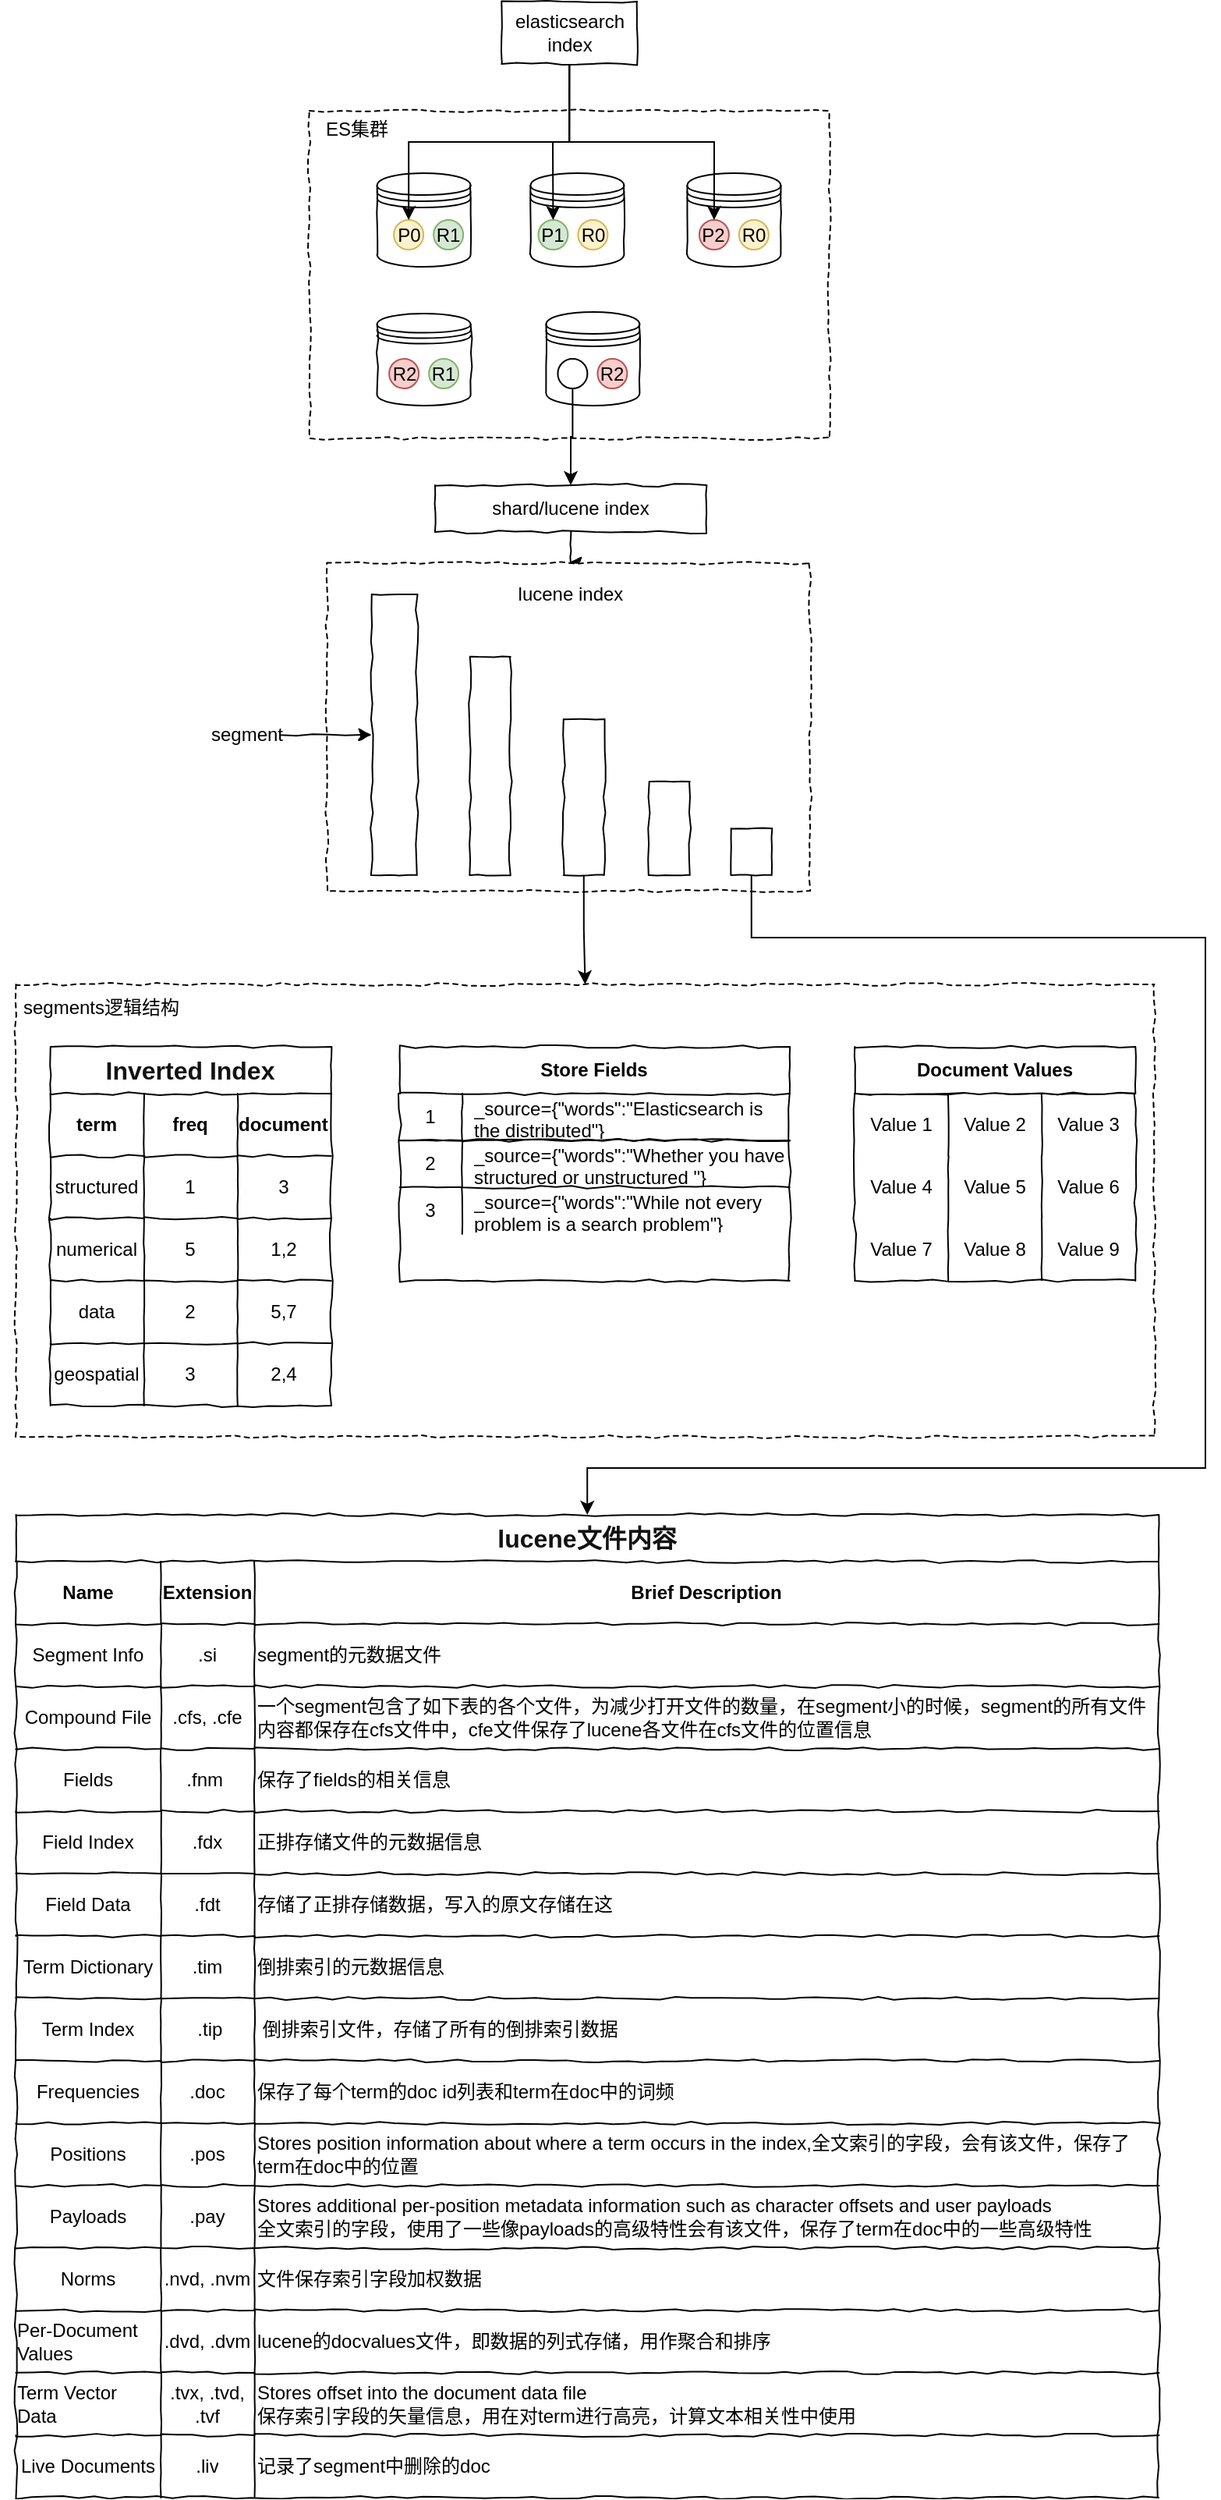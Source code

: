 <mxfile version="14.6.13" type="device"><diagram id="xTPB7mKXqpOmlZTXwjSs" name="第 1 页"><mxGraphModel dx="946" dy="1841" grid="1" gridSize="10" guides="1" tooltips="1" connect="1" arrows="1" fold="1" page="1" pageScale="1" pageWidth="827" pageHeight="1169" math="0" shadow="0"><root><mxCell id="0"/><mxCell id="1" parent="0"/><mxCell id="E5CVGGf14Q7x1jB5d5rS-98" value="" style="rounded=0;whiteSpace=wrap;html=1;dashed=1;comic=1;align=left;" vertex="1" parent="1"><mxGeometry x="235.45" y="-1040" width="333.37" height="210" as="geometry"/></mxCell><mxCell id="E5CVGGf14Q7x1jB5d5rS-34" value="" style="rounded=0;whiteSpace=wrap;html=1;comic=1;dashed=1;" vertex="1" parent="1"><mxGeometry x="47.25" y="-480" width="730" height="290" as="geometry"/></mxCell><mxCell id="u6HynN3uXAjWTYOY6vDj-67" value="" style="shape=datastore;whiteSpace=wrap;html=1;strokeColor=#000000;fillColor=none;comic=1;" parent="1" vertex="1"><mxGeometry x="477.7" y="-1000" width="60" height="60" as="geometry"/></mxCell><mxCell id="u6HynN3uXAjWTYOY6vDj-68" value="" style="shape=datastore;whiteSpace=wrap;html=1;strokeColor=#000000;fillColor=none;comic=1;" parent="1" vertex="1"><mxGeometry x="377.2" y="-1000" width="60" height="60" as="geometry"/></mxCell><mxCell id="u6HynN3uXAjWTYOY6vDj-69" value="" style="shape=datastore;whiteSpace=wrap;html=1;strokeColor=#000000;fillColor=none;comic=1;" parent="1" vertex="1"><mxGeometry x="387.2" y="-911" width="60" height="60" as="geometry"/></mxCell><mxCell id="u6HynN3uXAjWTYOY6vDj-70" value="" style="shape=datastore;whiteSpace=wrap;html=1;strokeColor=#000000;fillColor=none;comic=1;" parent="1" vertex="1"><mxGeometry x="278.82" y="-1000" width="60" height="60" as="geometry"/></mxCell><mxCell id="u6HynN3uXAjWTYOY6vDj-71" value="" style="shape=datastore;whiteSpace=wrap;html=1;strokeColor=#000000;fillColor=none;comic=1;" parent="1" vertex="1"><mxGeometry x="278.82" y="-910" width="60" height="59" as="geometry"/></mxCell><mxCell id="u6HynN3uXAjWTYOY6vDj-74" value="ES集群" style="text;html=1;strokeColor=none;fillColor=none;align=center;verticalAlign=middle;whiteSpace=wrap;rounded=0;comic=1;" parent="1" vertex="1"><mxGeometry x="234.45" y="-1038" width="64" height="20" as="geometry"/></mxCell><mxCell id="HYuBYzKDay2dVZOGTH58-2" value="P1" style="ellipse;whiteSpace=wrap;html=1;aspect=fixed;fillColor=#d5e8d4;strokeColor=#82b366;comic=1;" parent="1" vertex="1"><mxGeometry x="382.2" y="-970" width="19" height="19" as="geometry"/></mxCell><mxCell id="HYuBYzKDay2dVZOGTH58-5" value="R0" style="ellipse;whiteSpace=wrap;html=1;aspect=fixed;fillColor=#fff2cc;strokeColor=#d6b656;comic=1;" parent="1" vertex="1"><mxGeometry x="407.7" y="-970" width="19" height="19" as="geometry"/></mxCell><mxCell id="HYuBYzKDay2dVZOGTH58-6" value="P2" style="ellipse;whiteSpace=wrap;html=1;aspect=fixed;fillColor=#f8cecc;strokeColor=#b85450;comic=1;" parent="1" vertex="1"><mxGeometry x="485.45" y="-970" width="19" height="19" as="geometry"/></mxCell><mxCell id="HYuBYzKDay2dVZOGTH58-7" value="R0" style="ellipse;whiteSpace=wrap;html=1;aspect=fixed;fillColor=#fff2cc;strokeColor=#d6b656;comic=1;" parent="1" vertex="1"><mxGeometry x="510.95" y="-970" width="19" height="19" as="geometry"/></mxCell><mxCell id="E5CVGGf14Q7x1jB5d5rS-102" style="edgeStyle=orthogonalEdgeStyle;rounded=0;orthogonalLoop=1;jettySize=auto;html=1;exitX=0.5;exitY=1;exitDx=0;exitDy=0;" edge="1" parent="1" source="HYuBYzKDay2dVZOGTH58-8" target="HYuBYzKDay2dVZOGTH58-30"><mxGeometry relative="1" as="geometry"/></mxCell><mxCell id="HYuBYzKDay2dVZOGTH58-8" value="" style="ellipse;whiteSpace=wrap;html=1;aspect=fixed;comic=1;" parent="1" vertex="1"><mxGeometry x="394.7" y="-881" width="19" height="19" as="geometry"/></mxCell><mxCell id="HYuBYzKDay2dVZOGTH58-9" value="R2" style="ellipse;whiteSpace=wrap;html=1;aspect=fixed;fillColor=#f8cecc;strokeColor=#b85450;comic=1;" parent="1" vertex="1"><mxGeometry x="420.2" y="-881" width="19" height="19" as="geometry"/></mxCell><mxCell id="HYuBYzKDay2dVZOGTH58-12" value="R2" style="ellipse;whiteSpace=wrap;html=1;aspect=fixed;fillColor=#f8cecc;strokeColor=#b85450;comic=1;" parent="1" vertex="1"><mxGeometry x="286.57" y="-881" width="19" height="19" as="geometry"/></mxCell><mxCell id="HYuBYzKDay2dVZOGTH58-13" value="R1" style="ellipse;whiteSpace=wrap;html=1;aspect=fixed;fillColor=#d5e8d4;strokeColor=#82b366;comic=1;" parent="1" vertex="1"><mxGeometry x="312.07" y="-881" width="19" height="19" as="geometry"/></mxCell><mxCell id="HYuBYzKDay2dVZOGTH58-17" value="P0" style="ellipse;whiteSpace=wrap;html=1;aspect=fixed;fillColor=#fff2cc;strokeColor=#d6b656;comic=1;" parent="1" vertex="1"><mxGeometry x="289.57" y="-970" width="19" height="19" as="geometry"/></mxCell><mxCell id="HYuBYzKDay2dVZOGTH58-18" value="R1" style="ellipse;whiteSpace=wrap;html=1;aspect=fixed;fillColor=#d5e8d4;strokeColor=#82b366;comic=1;" parent="1" vertex="1"><mxGeometry x="315.07" y="-970" width="19" height="19" as="geometry"/></mxCell><mxCell id="E5CVGGf14Q7x1jB5d5rS-103" style="edgeStyle=orthogonalEdgeStyle;rounded=0;orthogonalLoop=1;jettySize=auto;html=1;exitX=0.5;exitY=1;exitDx=0;exitDy=0;entryX=0.5;entryY=0;entryDx=0;entryDy=0;" edge="1" parent="1" source="HYuBYzKDay2dVZOGTH58-21" target="HYuBYzKDay2dVZOGTH58-17"><mxGeometry relative="1" as="geometry"><Array as="points"><mxPoint x="402.51" y="-1020"/><mxPoint x="299.51" y="-1020"/></Array></mxGeometry></mxCell><mxCell id="E5CVGGf14Q7x1jB5d5rS-104" style="edgeStyle=orthogonalEdgeStyle;rounded=0;orthogonalLoop=1;jettySize=auto;html=1;exitX=0.5;exitY=1;exitDx=0;exitDy=0;" edge="1" parent="1" source="HYuBYzKDay2dVZOGTH58-21" target="HYuBYzKDay2dVZOGTH58-2"><mxGeometry relative="1" as="geometry"><Array as="points"><mxPoint x="402.51" y="-1020"/><mxPoint x="391.51" y="-1020"/></Array></mxGeometry></mxCell><mxCell id="E5CVGGf14Q7x1jB5d5rS-105" style="edgeStyle=orthogonalEdgeStyle;rounded=0;orthogonalLoop=1;jettySize=auto;html=1;exitX=0.5;exitY=1;exitDx=0;exitDy=0;entryX=0.5;entryY=0;entryDx=0;entryDy=0;" edge="1" parent="1" source="HYuBYzKDay2dVZOGTH58-21" target="HYuBYzKDay2dVZOGTH58-6"><mxGeometry relative="1" as="geometry"><Array as="points"><mxPoint x="402.51" y="-1020"/><mxPoint x="494.51" y="-1020"/></Array></mxGeometry></mxCell><mxCell id="HYuBYzKDay2dVZOGTH58-21" value="elasticsearch index" style="rounded=0;whiteSpace=wrap;html=1;comic=1;" parent="1" vertex="1"><mxGeometry x="358.63" y="-1110" width="87" height="40" as="geometry"/></mxCell><mxCell id="HYuBYzKDay2dVZOGTH58-34" style="edgeStyle=orthogonalEdgeStyle;rounded=0;orthogonalLoop=1;jettySize=auto;html=1;exitX=0.5;exitY=1;exitDx=0;exitDy=0;comic=1;" parent="1" source="HYuBYzKDay2dVZOGTH58-30" target="HYuBYzKDay2dVZOGTH58-33" edge="1"><mxGeometry relative="1" as="geometry"/></mxCell><mxCell id="HYuBYzKDay2dVZOGTH58-30" value="shard/lucene index" style="rounded=0;whiteSpace=wrap;html=1;comic=1;" parent="1" vertex="1"><mxGeometry x="316" y="-800" width="174" height="30" as="geometry"/></mxCell><mxCell id="HYuBYzKDay2dVZOGTH58-33" value="" style="rounded=0;whiteSpace=wrap;html=1;dashed=1;comic=1;" parent="1" vertex="1"><mxGeometry x="246.63" y="-750" width="310" height="210" as="geometry"/></mxCell><mxCell id="HYuBYzKDay2dVZOGTH58-35" value="lucene index" style="text;html=1;strokeColor=none;fillColor=none;align=center;verticalAlign=middle;whiteSpace=wrap;rounded=0;comic=1;" parent="1" vertex="1"><mxGeometry x="359.63" y="-740" width="86" height="20" as="geometry"/></mxCell><mxCell id="HYuBYzKDay2dVZOGTH58-36" value="" style="rounded=0;whiteSpace=wrap;html=1;comic=1;" parent="1" vertex="1"><mxGeometry x="275.38" y="-730" width="29" height="180" as="geometry"/></mxCell><mxCell id="HYuBYzKDay2dVZOGTH58-37" value="" style="rounded=0;whiteSpace=wrap;html=1;comic=1;" parent="1" vertex="1"><mxGeometry x="453.38" y="-610" width="26" height="60" as="geometry"/></mxCell><mxCell id="E5CVGGf14Q7x1jB5d5rS-57" style="edgeStyle=orthogonalEdgeStyle;rounded=0;orthogonalLoop=1;jettySize=auto;html=1;exitX=0.5;exitY=1;exitDx=0;exitDy=0;entryX=0.5;entryY=0;entryDx=0;entryDy=0;" edge="1" parent="1" source="HYuBYzKDay2dVZOGTH58-38" target="E5CVGGf14Q7x1jB5d5rS-36"><mxGeometry relative="1" as="geometry"><Array as="points"><mxPoint x="519" y="-510"/><mxPoint x="810" y="-510"/><mxPoint x="810" y="-170"/><mxPoint x="414" y="-170"/></Array></mxGeometry></mxCell><mxCell id="HYuBYzKDay2dVZOGTH58-38" value="" style="rounded=0;whiteSpace=wrap;html=1;comic=1;" parent="1" vertex="1"><mxGeometry x="505.88" y="-580" width="26" height="30" as="geometry"/></mxCell><mxCell id="E5CVGGf14Q7x1jB5d5rS-35" style="edgeStyle=orthogonalEdgeStyle;rounded=0;orthogonalLoop=1;jettySize=auto;html=1;exitX=0.5;exitY=1;exitDx=0;exitDy=0;entryX=0.5;entryY=0;entryDx=0;entryDy=0;" edge="1" parent="1" source="HYuBYzKDay2dVZOGTH58-39" target="E5CVGGf14Q7x1jB5d5rS-34"><mxGeometry relative="1" as="geometry"/></mxCell><mxCell id="HYuBYzKDay2dVZOGTH58-39" value="" style="rounded=0;whiteSpace=wrap;html=1;comic=1;" parent="1" vertex="1"><mxGeometry x="398.38" y="-650" width="26" height="100" as="geometry"/></mxCell><mxCell id="HYuBYzKDay2dVZOGTH58-40" value="" style="rounded=0;whiteSpace=wrap;html=1;comic=1;" parent="1" vertex="1"><mxGeometry x="338.38" y="-690" width="26" height="140" as="geometry"/></mxCell><mxCell id="HYuBYzKDay2dVZOGTH58-42" style="edgeStyle=orthogonalEdgeStyle;rounded=0;orthogonalLoop=1;jettySize=auto;html=1;exitX=1;exitY=0.5;exitDx=0;exitDy=0;comic=1;" parent="1" source="HYuBYzKDay2dVZOGTH58-41" target="HYuBYzKDay2dVZOGTH58-36" edge="1"><mxGeometry relative="1" as="geometry"/></mxCell><mxCell id="HYuBYzKDay2dVZOGTH58-41" value="segment" style="text;html=1;strokeColor=none;fillColor=none;align=center;verticalAlign=middle;whiteSpace=wrap;rounded=0;dashed=1;comic=1;" parent="1" vertex="1"><mxGeometry x="173.63" y="-650" width="43" height="20" as="geometry"/></mxCell><mxCell id="HYuBYzKDay2dVZOGTH58-93" value="&lt;span style=&quot;color: rgb(18 , 18 , 18) ; font-family: , , &amp;#34;helvetica neue&amp;#34; , &amp;#34;pingfang sc&amp;#34; , &amp;#34;microsoft yahei&amp;#34; , &amp;#34;source han sans sc&amp;#34; , &amp;#34;noto sans cjk sc&amp;#34; , &amp;#34;wenquanyi micro hei&amp;#34; , sans-serif ; font-size: medium ; background-color: rgb(255 , 255 , 255)&quot;&gt;Inverted Index&lt;/span&gt;" style="shape=table;html=1;whiteSpace=wrap;startSize=30;container=1;collapsible=0;childLayout=tableLayout;fontStyle=1;align=center;rowLines=1;columnLines=1;fixedRows=0;comic=1;" parent="1" vertex="1"><mxGeometry x="69.38" y="-440" width="180" height="230" as="geometry"/></mxCell><mxCell id="HYuBYzKDay2dVZOGTH58-94" value="" style="shape=partialRectangle;html=1;whiteSpace=wrap;collapsible=0;dropTarget=0;pointerEvents=0;fillColor=none;top=0;left=0;bottom=0;right=0;points=[[0,0.5],[1,0.5]];portConstraint=eastwest;comic=1;" parent="HYuBYzKDay2dVZOGTH58-93" vertex="1"><mxGeometry y="30" width="180" height="40" as="geometry"/></mxCell><mxCell id="HYuBYzKDay2dVZOGTH58-95" value="&lt;b&gt;term&lt;/b&gt;" style="shape=partialRectangle;html=1;whiteSpace=wrap;connectable=0;fillColor=none;top=0;left=0;bottom=0;right=0;overflow=hidden;comic=1;" parent="HYuBYzKDay2dVZOGTH58-94" vertex="1"><mxGeometry width="60" height="40" as="geometry"/></mxCell><mxCell id="HYuBYzKDay2dVZOGTH58-96" value="&lt;b&gt;freq&lt;/b&gt;" style="shape=partialRectangle;html=1;whiteSpace=wrap;connectable=0;fillColor=none;top=0;left=0;bottom=0;right=0;overflow=hidden;comic=1;" parent="HYuBYzKDay2dVZOGTH58-94" vertex="1"><mxGeometry x="60" width="60" height="40" as="geometry"/></mxCell><mxCell id="HYuBYzKDay2dVZOGTH58-97" value="&lt;b&gt;documents&lt;/b&gt;" style="shape=partialRectangle;html=1;whiteSpace=wrap;connectable=0;fillColor=none;top=0;left=0;bottom=0;right=0;overflow=hidden;comic=1;" parent="HYuBYzKDay2dVZOGTH58-94" vertex="1"><mxGeometry x="120" width="60" height="40" as="geometry"/></mxCell><mxCell id="HYuBYzKDay2dVZOGTH58-98" value="" style="shape=partialRectangle;html=1;whiteSpace=wrap;collapsible=0;dropTarget=0;pointerEvents=0;fillColor=none;top=0;left=0;bottom=0;right=0;points=[[0,0.5],[1,0.5]];portConstraint=eastwest;comic=1;" parent="HYuBYzKDay2dVZOGTH58-93" vertex="1"><mxGeometry y="70" width="180" height="40" as="geometry"/></mxCell><mxCell id="HYuBYzKDay2dVZOGTH58-99" value="structured" style="shape=partialRectangle;html=1;whiteSpace=wrap;connectable=0;fillColor=none;top=0;left=0;bottom=0;right=0;overflow=hidden;comic=1;" parent="HYuBYzKDay2dVZOGTH58-98" vertex="1"><mxGeometry width="60" height="40" as="geometry"/></mxCell><mxCell id="HYuBYzKDay2dVZOGTH58-100" value="1" style="shape=partialRectangle;html=1;whiteSpace=wrap;connectable=0;fillColor=none;top=0;left=0;bottom=0;right=0;overflow=hidden;comic=1;" parent="HYuBYzKDay2dVZOGTH58-98" vertex="1"><mxGeometry x="60" width="60" height="40" as="geometry"/></mxCell><mxCell id="HYuBYzKDay2dVZOGTH58-101" value="3" style="shape=partialRectangle;html=1;whiteSpace=wrap;connectable=0;fillColor=none;top=0;left=0;bottom=0;right=0;overflow=hidden;comic=1;" parent="HYuBYzKDay2dVZOGTH58-98" vertex="1"><mxGeometry x="120" width="60" height="40" as="geometry"/></mxCell><mxCell id="HYuBYzKDay2dVZOGTH58-102" value="" style="shape=partialRectangle;html=1;whiteSpace=wrap;collapsible=0;dropTarget=0;pointerEvents=0;fillColor=none;top=0;left=0;bottom=0;right=0;points=[[0,0.5],[1,0.5]];portConstraint=eastwest;comic=1;" parent="HYuBYzKDay2dVZOGTH58-93" vertex="1"><mxGeometry y="110" width="180" height="40" as="geometry"/></mxCell><mxCell id="HYuBYzKDay2dVZOGTH58-103" value="numerical" style="shape=partialRectangle;html=1;whiteSpace=wrap;connectable=0;fillColor=none;top=0;left=0;bottom=0;right=0;overflow=hidden;comic=1;" parent="HYuBYzKDay2dVZOGTH58-102" vertex="1"><mxGeometry width="60" height="40" as="geometry"/></mxCell><mxCell id="HYuBYzKDay2dVZOGTH58-104" value="5" style="shape=partialRectangle;html=1;whiteSpace=wrap;connectable=0;fillColor=none;top=0;left=0;bottom=0;right=0;overflow=hidden;comic=1;" parent="HYuBYzKDay2dVZOGTH58-102" vertex="1"><mxGeometry x="60" width="60" height="40" as="geometry"/></mxCell><mxCell id="HYuBYzKDay2dVZOGTH58-105" value="1,2" style="shape=partialRectangle;html=1;whiteSpace=wrap;connectable=0;fillColor=none;top=0;left=0;bottom=0;right=0;overflow=hidden;comic=1;" parent="HYuBYzKDay2dVZOGTH58-102" vertex="1"><mxGeometry x="120" width="60" height="40" as="geometry"/></mxCell><mxCell id="HYuBYzKDay2dVZOGTH58-114" value="" style="shape=partialRectangle;html=1;whiteSpace=wrap;collapsible=0;dropTarget=0;pointerEvents=0;fillColor=none;top=0;left=0;bottom=0;right=0;points=[[0,0.5],[1,0.5]];portConstraint=eastwest;comic=1;" parent="HYuBYzKDay2dVZOGTH58-93" vertex="1"><mxGeometry y="150" width="180" height="40" as="geometry"/></mxCell><mxCell id="HYuBYzKDay2dVZOGTH58-115" value="data" style="shape=partialRectangle;html=1;whiteSpace=wrap;connectable=0;fillColor=none;top=0;left=0;bottom=0;right=0;overflow=hidden;comic=1;" parent="HYuBYzKDay2dVZOGTH58-114" vertex="1"><mxGeometry width="60" height="40" as="geometry"/></mxCell><mxCell id="HYuBYzKDay2dVZOGTH58-116" value="2" style="shape=partialRectangle;html=1;whiteSpace=wrap;connectable=0;fillColor=none;top=0;left=0;bottom=0;right=0;overflow=hidden;comic=1;" parent="HYuBYzKDay2dVZOGTH58-114" vertex="1"><mxGeometry x="60" width="60" height="40" as="geometry"/></mxCell><mxCell id="HYuBYzKDay2dVZOGTH58-117" value="5,7" style="shape=partialRectangle;html=1;whiteSpace=wrap;connectable=0;fillColor=none;top=0;left=0;bottom=0;right=0;overflow=hidden;comic=1;" parent="HYuBYzKDay2dVZOGTH58-114" vertex="1"><mxGeometry x="120" width="60" height="40" as="geometry"/></mxCell><mxCell id="HYuBYzKDay2dVZOGTH58-118" value="" style="shape=partialRectangle;html=1;whiteSpace=wrap;collapsible=0;dropTarget=0;pointerEvents=0;fillColor=none;top=0;left=0;bottom=0;right=0;points=[[0,0.5],[1,0.5]];portConstraint=eastwest;comic=1;" parent="HYuBYzKDay2dVZOGTH58-93" vertex="1"><mxGeometry y="190" width="180" height="40" as="geometry"/></mxCell><mxCell id="HYuBYzKDay2dVZOGTH58-119" value="geospatial" style="shape=partialRectangle;html=1;whiteSpace=wrap;connectable=0;fillColor=none;top=0;left=0;bottom=0;right=0;overflow=hidden;comic=1;" parent="HYuBYzKDay2dVZOGTH58-118" vertex="1"><mxGeometry width="60" height="40" as="geometry"/></mxCell><mxCell id="HYuBYzKDay2dVZOGTH58-120" value="3" style="shape=partialRectangle;html=1;whiteSpace=wrap;connectable=0;fillColor=none;top=0;left=0;bottom=0;right=0;overflow=hidden;comic=1;" parent="HYuBYzKDay2dVZOGTH58-118" vertex="1"><mxGeometry x="60" width="60" height="40" as="geometry"/></mxCell><mxCell id="HYuBYzKDay2dVZOGTH58-121" value="2,4" style="shape=partialRectangle;html=1;whiteSpace=wrap;connectable=0;fillColor=none;top=0;left=0;bottom=0;right=0;overflow=hidden;comic=1;" parent="HYuBYzKDay2dVZOGTH58-118" vertex="1"><mxGeometry x="120" width="60" height="40" as="geometry"/></mxCell><mxCell id="E5CVGGf14Q7x1jB5d5rS-1" value="Store Fields" style="shape=table;html=1;whiteSpace=wrap;startSize=30;container=1;collapsible=0;childLayout=tableLayout;fixedRows=1;rowLines=1;fontStyle=1;align=center;comic=1;" vertex="1" parent="1"><mxGeometry x="293.38" y="-440" width="250" height="150" as="geometry"/></mxCell><mxCell id="E5CVGGf14Q7x1jB5d5rS-2" value="" style="shape=partialRectangle;html=1;whiteSpace=wrap;collapsible=0;dropTarget=0;pointerEvents=0;fillColor=none;top=0;left=0;bottom=1;right=0;points=[[0,0.5],[1,0.5]];portConstraint=eastwest;comic=1;" vertex="1" parent="E5CVGGf14Q7x1jB5d5rS-1"><mxGeometry y="30" width="250" height="30" as="geometry"/></mxCell><mxCell id="E5CVGGf14Q7x1jB5d5rS-3" value="1" style="shape=partialRectangle;html=1;whiteSpace=wrap;connectable=0;fillColor=none;top=0;left=0;bottom=0;right=0;overflow=hidden;comic=1;" vertex="1" parent="E5CVGGf14Q7x1jB5d5rS-2"><mxGeometry width="40" height="30" as="geometry"/></mxCell><mxCell id="E5CVGGf14Q7x1jB5d5rS-4" value="_source={&quot;words&quot;:&quot;Elasticsearch is the distributed&quot;}" style="shape=partialRectangle;html=1;whiteSpace=wrap;connectable=0;fillColor=none;top=0;left=0;bottom=0;right=0;align=left;spacingLeft=6;overflow=hidden;comic=1;" vertex="1" parent="E5CVGGf14Q7x1jB5d5rS-2"><mxGeometry x="40" width="210" height="30" as="geometry"/></mxCell><mxCell id="E5CVGGf14Q7x1jB5d5rS-5" value="" style="shape=partialRectangle;html=1;whiteSpace=wrap;collapsible=0;dropTarget=0;pointerEvents=0;fillColor=none;top=0;left=0;bottom=0;right=0;points=[[0,0.5],[1,0.5]];portConstraint=eastwest;comic=1;" vertex="1" parent="E5CVGGf14Q7x1jB5d5rS-1"><mxGeometry y="60" width="250" height="30" as="geometry"/></mxCell><mxCell id="E5CVGGf14Q7x1jB5d5rS-6" value="2" style="shape=partialRectangle;html=1;whiteSpace=wrap;connectable=0;fillColor=none;top=0;left=0;bottom=0;right=0;overflow=hidden;comic=1;" vertex="1" parent="E5CVGGf14Q7x1jB5d5rS-5"><mxGeometry width="40" height="30" as="geometry"/></mxCell><mxCell id="E5CVGGf14Q7x1jB5d5rS-7" value="_source={&quot;words&quot;:&quot;Whether you have structured or unstructured&amp;nbsp;&quot;}" style="shape=partialRectangle;html=1;whiteSpace=wrap;connectable=0;fillColor=none;top=0;left=0;bottom=0;right=0;align=left;spacingLeft=6;overflow=hidden;comic=1;" vertex="1" parent="E5CVGGf14Q7x1jB5d5rS-5"><mxGeometry x="40" width="210" height="30" as="geometry"/></mxCell><mxCell id="E5CVGGf14Q7x1jB5d5rS-8" value="" style="shape=partialRectangle;html=1;whiteSpace=wrap;collapsible=0;dropTarget=0;pointerEvents=0;fillColor=none;top=0;left=0;bottom=0;right=0;points=[[0,0.5],[1,0.5]];portConstraint=eastwest;comic=1;" vertex="1" parent="E5CVGGf14Q7x1jB5d5rS-1"><mxGeometry y="90" width="250" height="30" as="geometry"/></mxCell><mxCell id="E5CVGGf14Q7x1jB5d5rS-9" value="3" style="shape=partialRectangle;html=1;whiteSpace=wrap;connectable=0;fillColor=none;top=0;left=0;bottom=0;right=0;overflow=hidden;comic=1;" vertex="1" parent="E5CVGGf14Q7x1jB5d5rS-8"><mxGeometry width="40" height="30" as="geometry"/></mxCell><mxCell id="E5CVGGf14Q7x1jB5d5rS-10" value="_source={&quot;words&quot;:&quot;While not every problem is a search problem&quot;}" style="shape=partialRectangle;html=1;whiteSpace=wrap;connectable=0;fillColor=none;top=0;left=0;bottom=0;right=0;align=left;spacingLeft=6;overflow=hidden;comic=1;" vertex="1" parent="E5CVGGf14Q7x1jB5d5rS-8"><mxGeometry x="40" width="210" height="30" as="geometry"/></mxCell><mxCell id="E5CVGGf14Q7x1jB5d5rS-11" value="" style="shape=table;html=1;whiteSpace=wrap;startSize=0;container=1;collapsible=0;childLayout=tableLayout;columnLines=1;rowLines=0;comic=1;noLabel=0;" vertex="1" parent="1"><mxGeometry x="585.13" y="-410" width="180" height="120" as="geometry"/></mxCell><mxCell id="E5CVGGf14Q7x1jB5d5rS-12" value="" style="shape=partialRectangle;html=1;whiteSpace=wrap;collapsible=0;dropTarget=0;pointerEvents=0;fillColor=none;top=0;left=0;bottom=0;right=0;points=[[0,0.5],[1,0.5]];portConstraint=eastwest;noLabel=0;" vertex="1" parent="E5CVGGf14Q7x1jB5d5rS-11"><mxGeometry width="180" height="40" as="geometry"/></mxCell><mxCell id="E5CVGGf14Q7x1jB5d5rS-13" value="Value 1" style="shape=partialRectangle;html=1;whiteSpace=wrap;connectable=0;fillColor=none;top=0;left=0;bottom=0;right=0;overflow=hidden;noLabel=0;" vertex="1" parent="E5CVGGf14Q7x1jB5d5rS-12"><mxGeometry width="60" height="40" as="geometry"/></mxCell><mxCell id="E5CVGGf14Q7x1jB5d5rS-14" value="Value 2" style="shape=partialRectangle;html=1;whiteSpace=wrap;connectable=0;fillColor=none;top=0;left=0;bottom=0;right=0;overflow=hidden;noLabel=0;" vertex="1" parent="E5CVGGf14Q7x1jB5d5rS-12"><mxGeometry x="60" width="60" height="40" as="geometry"/></mxCell><mxCell id="E5CVGGf14Q7x1jB5d5rS-15" value="Value 3" style="shape=partialRectangle;html=1;whiteSpace=wrap;connectable=0;fillColor=none;top=0;left=0;bottom=0;right=0;overflow=hidden;noLabel=0;" vertex="1" parent="E5CVGGf14Q7x1jB5d5rS-12"><mxGeometry x="120" width="60" height="40" as="geometry"/></mxCell><mxCell id="E5CVGGf14Q7x1jB5d5rS-16" value="" style="shape=partialRectangle;html=1;whiteSpace=wrap;collapsible=0;dropTarget=0;pointerEvents=0;fillColor=none;top=0;left=0;bottom=0;right=0;points=[[0,0.5],[1,0.5]];portConstraint=eastwest;noLabel=0;" vertex="1" parent="E5CVGGf14Q7x1jB5d5rS-11"><mxGeometry y="40" width="180" height="40" as="geometry"/></mxCell><mxCell id="E5CVGGf14Q7x1jB5d5rS-17" value="Value 4" style="shape=partialRectangle;html=1;whiteSpace=wrap;connectable=0;fillColor=none;top=0;left=0;bottom=0;right=0;overflow=hidden;noLabel=0;" vertex="1" parent="E5CVGGf14Q7x1jB5d5rS-16"><mxGeometry width="60" height="40" as="geometry"/></mxCell><mxCell id="E5CVGGf14Q7x1jB5d5rS-18" value="Value 5" style="shape=partialRectangle;html=1;whiteSpace=wrap;connectable=0;fillColor=none;top=0;left=0;bottom=0;right=0;overflow=hidden;noLabel=0;" vertex="1" parent="E5CVGGf14Q7x1jB5d5rS-16"><mxGeometry x="60" width="60" height="40" as="geometry"/></mxCell><mxCell id="E5CVGGf14Q7x1jB5d5rS-19" value="Value 6" style="shape=partialRectangle;html=1;whiteSpace=wrap;connectable=0;fillColor=none;top=0;left=0;bottom=0;right=0;overflow=hidden;noLabel=0;" vertex="1" parent="E5CVGGf14Q7x1jB5d5rS-16"><mxGeometry x="120" width="60" height="40" as="geometry"/></mxCell><mxCell id="E5CVGGf14Q7x1jB5d5rS-20" value="" style="shape=partialRectangle;html=1;whiteSpace=wrap;collapsible=0;dropTarget=0;pointerEvents=0;fillColor=none;top=0;left=0;bottom=0;right=0;points=[[0,0.5],[1,0.5]];portConstraint=eastwest;noLabel=0;" vertex="1" parent="E5CVGGf14Q7x1jB5d5rS-11"><mxGeometry y="80" width="180" height="40" as="geometry"/></mxCell><mxCell id="E5CVGGf14Q7x1jB5d5rS-21" value="Value 7" style="shape=partialRectangle;html=1;whiteSpace=wrap;connectable=0;fillColor=none;top=0;left=0;bottom=0;right=0;overflow=hidden;noLabel=0;" vertex="1" parent="E5CVGGf14Q7x1jB5d5rS-20"><mxGeometry width="60" height="40" as="geometry"/></mxCell><mxCell id="E5CVGGf14Q7x1jB5d5rS-22" value="Value 8" style="shape=partialRectangle;html=1;whiteSpace=wrap;connectable=0;fillColor=none;top=0;left=0;bottom=0;right=0;overflow=hidden;noLabel=0;" vertex="1" parent="E5CVGGf14Q7x1jB5d5rS-20"><mxGeometry x="60" width="60" height="40" as="geometry"/></mxCell><mxCell id="E5CVGGf14Q7x1jB5d5rS-23" value="Value 9" style="shape=partialRectangle;html=1;whiteSpace=wrap;connectable=0;fillColor=none;top=0;left=0;bottom=0;right=0;overflow=hidden;noLabel=0;" vertex="1" parent="E5CVGGf14Q7x1jB5d5rS-20"><mxGeometry x="120" width="60" height="40" as="geometry"/></mxCell><mxCell id="E5CVGGf14Q7x1jB5d5rS-28" value="&lt;b&gt;Document Values&lt;/b&gt;" style="rounded=0;whiteSpace=wrap;html=1;comic=1;" vertex="1" parent="1"><mxGeometry x="585.13" y="-440" width="180" height="30" as="geometry"/></mxCell><mxCell id="E5CVGGf14Q7x1jB5d5rS-32" value="segments逻辑结构" style="text;html=1;strokeColor=none;fillColor=none;align=center;verticalAlign=middle;whiteSpace=wrap;rounded=0;comic=1;" vertex="1" parent="1"><mxGeometry x="37.25" y="-470" width="129.87" height="10" as="geometry"/></mxCell><mxCell id="E5CVGGf14Q7x1jB5d5rS-36" value="&lt;font color=&quot;#121212&quot; size=&quot;3&quot;&gt;lucene文件内容&lt;/font&gt;" style="shape=table;html=1;whiteSpace=wrap;startSize=30;container=1;collapsible=0;childLayout=tableLayout;fontStyle=1;align=center;rowLines=1;columnLines=1;fixedRows=0;comic=1;" vertex="1" parent="1"><mxGeometry x="47.25" y="-140" width="732.75" height="630" as="geometry"/></mxCell><mxCell id="E5CVGGf14Q7x1jB5d5rS-37" value="" style="shape=partialRectangle;html=1;whiteSpace=wrap;collapsible=0;dropTarget=0;pointerEvents=0;fillColor=none;top=0;left=0;bottom=0;right=0;points=[[0,0.5],[1,0.5]];portConstraint=eastwest;comic=1;" vertex="1" parent="E5CVGGf14Q7x1jB5d5rS-36"><mxGeometry y="30" width="732.75" height="40" as="geometry"/></mxCell><mxCell id="E5CVGGf14Q7x1jB5d5rS-38" value="&lt;b&gt;Name&lt;/b&gt;" style="shape=partialRectangle;html=1;whiteSpace=wrap;connectable=0;fillColor=none;top=0;left=0;bottom=0;right=0;overflow=hidden;comic=1;" vertex="1" parent="E5CVGGf14Q7x1jB5d5rS-37"><mxGeometry width="93" height="40" as="geometry"/></mxCell><mxCell id="E5CVGGf14Q7x1jB5d5rS-39" value="&lt;b&gt;Extension&lt;/b&gt;" style="shape=partialRectangle;html=1;whiteSpace=wrap;connectable=0;fillColor=none;top=0;left=0;bottom=0;right=0;overflow=hidden;comic=1;" vertex="1" parent="E5CVGGf14Q7x1jB5d5rS-37"><mxGeometry x="93" width="60" height="40" as="geometry"/></mxCell><mxCell id="E5CVGGf14Q7x1jB5d5rS-40" value="&lt;b&gt;Brief Description&lt;/b&gt;" style="shape=partialRectangle;html=1;whiteSpace=wrap;connectable=0;fillColor=none;top=0;left=0;bottom=0;right=0;overflow=hidden;comic=1;" vertex="1" parent="E5CVGGf14Q7x1jB5d5rS-37"><mxGeometry x="153" width="580" height="40" as="geometry"/></mxCell><mxCell id="E5CVGGf14Q7x1jB5d5rS-41" value="" style="shape=partialRectangle;html=1;whiteSpace=wrap;collapsible=0;dropTarget=0;pointerEvents=0;fillColor=none;top=0;left=0;bottom=0;right=0;points=[[0,0.5],[1,0.5]];portConstraint=eastwest;comic=1;" vertex="1" parent="E5CVGGf14Q7x1jB5d5rS-36"><mxGeometry y="70" width="732.75" height="40" as="geometry"/></mxCell><mxCell id="E5CVGGf14Q7x1jB5d5rS-42" value="Segment Info" style="shape=partialRectangle;html=1;whiteSpace=wrap;connectable=0;fillColor=none;top=0;left=0;bottom=0;right=0;overflow=hidden;comic=1;" vertex="1" parent="E5CVGGf14Q7x1jB5d5rS-41"><mxGeometry width="93" height="40" as="geometry"/></mxCell><mxCell id="E5CVGGf14Q7x1jB5d5rS-43" value=".si" style="shape=partialRectangle;html=1;whiteSpace=wrap;connectable=0;fillColor=none;top=0;left=0;bottom=0;right=0;overflow=hidden;comic=1;" vertex="1" parent="E5CVGGf14Q7x1jB5d5rS-41"><mxGeometry x="93" width="60" height="40" as="geometry"/></mxCell><mxCell id="E5CVGGf14Q7x1jB5d5rS-44" value="segment的元数据文件" style="shape=partialRectangle;html=1;whiteSpace=wrap;connectable=0;fillColor=none;top=0;left=0;bottom=0;right=0;overflow=hidden;comic=1;align=left;" vertex="1" parent="E5CVGGf14Q7x1jB5d5rS-41"><mxGeometry x="153" width="580" height="40" as="geometry"/></mxCell><mxCell id="E5CVGGf14Q7x1jB5d5rS-45" value="" style="shape=partialRectangle;html=1;whiteSpace=wrap;collapsible=0;dropTarget=0;pointerEvents=0;fillColor=none;top=0;left=0;bottom=0;right=0;points=[[0,0.5],[1,0.5]];portConstraint=eastwest;comic=1;" vertex="1" parent="E5CVGGf14Q7x1jB5d5rS-36"><mxGeometry y="110" width="732.75" height="40" as="geometry"/></mxCell><mxCell id="E5CVGGf14Q7x1jB5d5rS-46" value="&lt;span style=&quot;text-align: left&quot;&gt;Compound File&lt;/span&gt;" style="shape=partialRectangle;html=1;whiteSpace=wrap;connectable=0;fillColor=none;top=0;left=0;bottom=0;right=0;overflow=hidden;comic=1;" vertex="1" parent="E5CVGGf14Q7x1jB5d5rS-45"><mxGeometry width="93" height="40" as="geometry"/></mxCell><mxCell id="E5CVGGf14Q7x1jB5d5rS-47" value="&lt;span style=&quot;text-align: left&quot;&gt;&amp;nbsp;&lt;/span&gt;&lt;span style=&quot;text-align: left&quot;&gt;.cfs, .cfe&lt;/span&gt;&lt;span style=&quot;text-align: left&quot;&gt;&amp;nbsp;&lt;/span&gt;" style="shape=partialRectangle;html=1;whiteSpace=wrap;connectable=0;fillColor=none;top=0;left=0;bottom=0;right=0;overflow=hidden;comic=1;" vertex="1" parent="E5CVGGf14Q7x1jB5d5rS-45"><mxGeometry x="93" width="60" height="40" as="geometry"/></mxCell><mxCell id="E5CVGGf14Q7x1jB5d5rS-48" value="一个segment包含了如下表的各个文件，为减少打开文件的数量，在segment小的时候，segment的所有文件内容都保存在cfs文件中，cfe文件保存了lucene各文件在cfs文件的位置信息" style="shape=partialRectangle;html=1;whiteSpace=wrap;connectable=0;fillColor=none;top=0;left=0;bottom=0;right=0;overflow=hidden;comic=1;align=left;" vertex="1" parent="E5CVGGf14Q7x1jB5d5rS-45"><mxGeometry x="153" width="580" height="40" as="geometry"/></mxCell><mxCell id="E5CVGGf14Q7x1jB5d5rS-49" value="" style="shape=partialRectangle;html=1;whiteSpace=wrap;collapsible=0;dropTarget=0;pointerEvents=0;fillColor=none;top=0;left=0;bottom=0;right=0;points=[[0,0.5],[1,0.5]];portConstraint=eastwest;comic=1;" vertex="1" parent="E5CVGGf14Q7x1jB5d5rS-36"><mxGeometry y="150" width="732.75" height="40" as="geometry"/></mxCell><mxCell id="E5CVGGf14Q7x1jB5d5rS-50" value="&lt;span style=&quot;text-align: left&quot;&gt;Fields&lt;/span&gt;" style="shape=partialRectangle;html=1;whiteSpace=wrap;connectable=0;fillColor=none;top=0;left=0;bottom=0;right=0;overflow=hidden;comic=1;" vertex="1" parent="E5CVGGf14Q7x1jB5d5rS-49"><mxGeometry width="93" height="40" as="geometry"/></mxCell><mxCell id="E5CVGGf14Q7x1jB5d5rS-51" value="&lt;span style=&quot;text-align: left&quot;&gt;.fnm&lt;/span&gt;&lt;span style=&quot;text-align: left&quot;&gt;&amp;nbsp;&lt;/span&gt;" style="shape=partialRectangle;html=1;whiteSpace=wrap;connectable=0;fillColor=none;top=0;left=0;bottom=0;right=0;overflow=hidden;comic=1;" vertex="1" parent="E5CVGGf14Q7x1jB5d5rS-49"><mxGeometry x="93" width="60" height="40" as="geometry"/></mxCell><mxCell id="E5CVGGf14Q7x1jB5d5rS-52" value="保存了fields的相关信息" style="shape=partialRectangle;html=1;whiteSpace=wrap;connectable=0;fillColor=none;top=0;left=0;bottom=0;right=0;overflow=hidden;comic=1;align=left;" vertex="1" parent="E5CVGGf14Q7x1jB5d5rS-49"><mxGeometry x="153" width="580" height="40" as="geometry"/></mxCell><mxCell id="E5CVGGf14Q7x1jB5d5rS-53" value="" style="shape=partialRectangle;html=1;whiteSpace=wrap;collapsible=0;dropTarget=0;pointerEvents=0;fillColor=none;top=0;left=0;bottom=0;right=0;points=[[0,0.5],[1,0.5]];portConstraint=eastwest;comic=1;" vertex="1" parent="E5CVGGf14Q7x1jB5d5rS-36"><mxGeometry y="190" width="732.75" height="40" as="geometry"/></mxCell><mxCell id="E5CVGGf14Q7x1jB5d5rS-54" value="&lt;span style=&quot;text-align: left&quot;&gt;Field Index&lt;/span&gt;" style="shape=partialRectangle;html=1;whiteSpace=wrap;connectable=0;fillColor=none;top=0;left=0;bottom=0;right=0;overflow=hidden;comic=1;" vertex="1" parent="E5CVGGf14Q7x1jB5d5rS-53"><mxGeometry width="93" height="40" as="geometry"/></mxCell><mxCell id="E5CVGGf14Q7x1jB5d5rS-55" value="&lt;span style=&quot;text-align: left&quot;&gt;&amp;nbsp;&lt;/span&gt;&lt;span style=&quot;text-align: left&quot;&gt;.fdx&lt;/span&gt;&lt;span style=&quot;text-align: left&quot;&gt;&amp;nbsp;&lt;/span&gt;" style="shape=partialRectangle;html=1;whiteSpace=wrap;connectable=0;fillColor=none;top=0;left=0;bottom=0;right=0;overflow=hidden;comic=1;" vertex="1" parent="E5CVGGf14Q7x1jB5d5rS-53"><mxGeometry x="93" width="60" height="40" as="geometry"/></mxCell><mxCell id="E5CVGGf14Q7x1jB5d5rS-56" value="正排存储文件的元数据信息" style="shape=partialRectangle;html=1;whiteSpace=wrap;connectable=0;fillColor=none;top=0;left=0;bottom=0;right=0;overflow=hidden;comic=1;align=left;" vertex="1" parent="E5CVGGf14Q7x1jB5d5rS-53"><mxGeometry x="153" width="580" height="40" as="geometry"/></mxCell><mxCell id="E5CVGGf14Q7x1jB5d5rS-58" value="" style="shape=partialRectangle;html=1;whiteSpace=wrap;collapsible=0;dropTarget=0;pointerEvents=0;fillColor=none;top=0;left=0;bottom=0;right=0;points=[[0,0.5],[1,0.5]];portConstraint=eastwest;comic=1;" vertex="1" parent="E5CVGGf14Q7x1jB5d5rS-36"><mxGeometry y="230" width="732.75" height="40" as="geometry"/></mxCell><mxCell id="E5CVGGf14Q7x1jB5d5rS-59" value="&lt;span style=&quot;text-align: left&quot;&gt;Field Data&lt;/span&gt;" style="shape=partialRectangle;html=1;whiteSpace=wrap;connectable=0;fillColor=none;top=0;left=0;bottom=0;right=0;overflow=hidden;comic=1;" vertex="1" parent="E5CVGGf14Q7x1jB5d5rS-58"><mxGeometry width="93" height="40" as="geometry"/></mxCell><mxCell id="E5CVGGf14Q7x1jB5d5rS-60" value="&lt;span style=&quot;text-align: left&quot;&gt;&amp;nbsp;&lt;/span&gt;&lt;span style=&quot;text-align: left&quot;&gt;.fdt&lt;/span&gt;&lt;span style=&quot;text-align: left&quot;&gt;&amp;nbsp;&lt;/span&gt;" style="shape=partialRectangle;html=1;whiteSpace=wrap;connectable=0;fillColor=none;top=0;left=0;bottom=0;right=0;overflow=hidden;comic=1;" vertex="1" parent="E5CVGGf14Q7x1jB5d5rS-58"><mxGeometry x="93" width="60" height="40" as="geometry"/></mxCell><mxCell id="E5CVGGf14Q7x1jB5d5rS-61" value="存储了正排存储数据，写入的原文存储在这" style="shape=partialRectangle;html=1;whiteSpace=wrap;connectable=0;fillColor=none;top=0;left=0;bottom=0;right=0;overflow=hidden;comic=1;align=left;" vertex="1" parent="E5CVGGf14Q7x1jB5d5rS-58"><mxGeometry x="153" width="580" height="40" as="geometry"/></mxCell><mxCell id="E5CVGGf14Q7x1jB5d5rS-62" value="" style="shape=partialRectangle;html=1;whiteSpace=wrap;collapsible=0;dropTarget=0;pointerEvents=0;fillColor=none;top=0;left=0;bottom=0;right=0;points=[[0,0.5],[1,0.5]];portConstraint=eastwest;comic=1;" vertex="1" parent="E5CVGGf14Q7x1jB5d5rS-36"><mxGeometry y="270" width="732.75" height="40" as="geometry"/></mxCell><mxCell id="E5CVGGf14Q7x1jB5d5rS-63" value="&lt;span style=&quot;text-align: left&quot;&gt;Term Dictionary&lt;/span&gt;" style="shape=partialRectangle;html=1;whiteSpace=wrap;connectable=0;fillColor=none;top=0;left=0;bottom=0;right=0;overflow=hidden;comic=1;" vertex="1" parent="E5CVGGf14Q7x1jB5d5rS-62"><mxGeometry width="93" height="40" as="geometry"/></mxCell><mxCell id="E5CVGGf14Q7x1jB5d5rS-64" value="&lt;span style=&quot;text-align: left&quot;&gt;&amp;nbsp;&lt;/span&gt;&lt;span style=&quot;text-align: left&quot;&gt;.tim&lt;/span&gt;&lt;span style=&quot;text-align: left&quot;&gt;&amp;nbsp;&lt;/span&gt;" style="shape=partialRectangle;html=1;whiteSpace=wrap;connectable=0;fillColor=none;top=0;left=0;bottom=0;right=0;overflow=hidden;comic=1;" vertex="1" parent="E5CVGGf14Q7x1jB5d5rS-62"><mxGeometry x="93" width="60" height="40" as="geometry"/></mxCell><mxCell id="E5CVGGf14Q7x1jB5d5rS-65" value="倒排索引的元数据信息" style="shape=partialRectangle;html=1;whiteSpace=wrap;connectable=0;fillColor=none;top=0;left=0;bottom=0;right=0;overflow=hidden;comic=1;align=left;" vertex="1" parent="E5CVGGf14Q7x1jB5d5rS-62"><mxGeometry x="153" width="580" height="40" as="geometry"/></mxCell><mxCell id="E5CVGGf14Q7x1jB5d5rS-66" value="" style="shape=partialRectangle;html=1;whiteSpace=wrap;collapsible=0;dropTarget=0;pointerEvents=0;fillColor=none;top=0;left=0;bottom=0;right=0;points=[[0,0.5],[1,0.5]];portConstraint=eastwest;comic=1;" vertex="1" parent="E5CVGGf14Q7x1jB5d5rS-36"><mxGeometry y="310" width="732.75" height="40" as="geometry"/></mxCell><mxCell id="E5CVGGf14Q7x1jB5d5rS-67" value="&lt;span style=&quot;text-align: left&quot;&gt;Term Index&lt;/span&gt;" style="shape=partialRectangle;html=1;whiteSpace=wrap;connectable=0;fillColor=none;top=0;left=0;bottom=0;right=0;overflow=hidden;comic=1;" vertex="1" parent="E5CVGGf14Q7x1jB5d5rS-66"><mxGeometry width="93" height="40" as="geometry"/></mxCell><mxCell id="E5CVGGf14Q7x1jB5d5rS-68" value="&lt;span style=&quot;text-align: left&quot;&gt;&amp;nbsp;&lt;/span&gt;&lt;span style=&quot;text-align: left&quot;&gt;.tip&lt;/span&gt;" style="shape=partialRectangle;html=1;whiteSpace=wrap;connectable=0;fillColor=none;top=0;left=0;bottom=0;right=0;overflow=hidden;comic=1;" vertex="1" parent="E5CVGGf14Q7x1jB5d5rS-66"><mxGeometry x="93" width="60" height="40" as="geometry"/></mxCell><mxCell id="E5CVGGf14Q7x1jB5d5rS-69" value="&lt;span&gt;&amp;nbsp;&lt;/span&gt;倒排索引文件，存储了所有的倒排索引数据" style="shape=partialRectangle;html=1;whiteSpace=wrap;connectable=0;fillColor=none;top=0;left=0;bottom=0;right=0;overflow=hidden;comic=1;align=left;" vertex="1" parent="E5CVGGf14Q7x1jB5d5rS-66"><mxGeometry x="153" width="580" height="40" as="geometry"/></mxCell><mxCell id="E5CVGGf14Q7x1jB5d5rS-70" value="" style="shape=partialRectangle;html=1;whiteSpace=wrap;collapsible=0;dropTarget=0;pointerEvents=0;fillColor=none;top=0;left=0;bottom=0;right=0;points=[[0,0.5],[1,0.5]];portConstraint=eastwest;comic=1;" vertex="1" parent="E5CVGGf14Q7x1jB5d5rS-36"><mxGeometry y="350" width="732.75" height="40" as="geometry"/></mxCell><mxCell id="E5CVGGf14Q7x1jB5d5rS-71" value="&lt;div style=&quot;text-align: left&quot;&gt;&lt;span&gt;Frequencies&lt;/span&gt;&lt;/div&gt;" style="shape=partialRectangle;html=1;whiteSpace=wrap;connectable=0;fillColor=none;top=0;left=0;bottom=0;right=0;overflow=hidden;comic=1;" vertex="1" parent="E5CVGGf14Q7x1jB5d5rS-70"><mxGeometry width="93" height="40" as="geometry"/></mxCell><mxCell id="E5CVGGf14Q7x1jB5d5rS-72" value=".doc" style="shape=partialRectangle;html=1;whiteSpace=wrap;connectable=0;fillColor=none;top=0;left=0;bottom=0;right=0;overflow=hidden;comic=1;" vertex="1" parent="E5CVGGf14Q7x1jB5d5rS-70"><mxGeometry x="93" width="60" height="40" as="geometry"/></mxCell><mxCell id="E5CVGGf14Q7x1jB5d5rS-73" value="保存了每个term的doc id列表和term在doc中的词频" style="shape=partialRectangle;html=1;whiteSpace=wrap;connectable=0;fillColor=none;top=0;left=0;bottom=0;right=0;overflow=hidden;comic=1;align=left;" vertex="1" parent="E5CVGGf14Q7x1jB5d5rS-70"><mxGeometry x="153" width="580" height="40" as="geometry"/></mxCell><mxCell id="E5CVGGf14Q7x1jB5d5rS-74" value="" style="shape=partialRectangle;html=1;whiteSpace=wrap;collapsible=0;dropTarget=0;pointerEvents=0;fillColor=none;top=0;left=0;bottom=0;right=0;points=[[0,0.5],[1,0.5]];portConstraint=eastwest;comic=1;" vertex="1" parent="E5CVGGf14Q7x1jB5d5rS-36"><mxGeometry y="390" width="732.75" height="40" as="geometry"/></mxCell><mxCell id="E5CVGGf14Q7x1jB5d5rS-75" value="&lt;div style=&quot;text-align: left&quot;&gt;Positions&lt;br&gt;&lt;/div&gt;" style="shape=partialRectangle;html=1;whiteSpace=wrap;connectable=0;fillColor=none;top=0;left=0;bottom=0;right=0;overflow=hidden;comic=1;" vertex="1" parent="E5CVGGf14Q7x1jB5d5rS-74"><mxGeometry width="93" height="40" as="geometry"/></mxCell><mxCell id="E5CVGGf14Q7x1jB5d5rS-76" value=".pos" style="shape=partialRectangle;html=1;whiteSpace=wrap;connectable=0;fillColor=none;top=0;left=0;bottom=0;right=0;overflow=hidden;comic=1;" vertex="1" parent="E5CVGGf14Q7x1jB5d5rS-74"><mxGeometry x="93" width="60" height="40" as="geometry"/></mxCell><mxCell id="E5CVGGf14Q7x1jB5d5rS-77" value="Stores position information about where a term occurs in the index,全文索引的字段，会有该文件，保存了term在doc中的位置" style="shape=partialRectangle;html=1;whiteSpace=wrap;connectable=0;fillColor=none;top=0;left=0;bottom=0;right=0;overflow=hidden;comic=1;align=left;" vertex="1" parent="E5CVGGf14Q7x1jB5d5rS-74"><mxGeometry x="153" width="580" height="40" as="geometry"/></mxCell><mxCell id="E5CVGGf14Q7x1jB5d5rS-78" value="" style="shape=partialRectangle;html=1;whiteSpace=wrap;collapsible=0;dropTarget=0;pointerEvents=0;fillColor=none;top=0;left=0;bottom=0;right=0;points=[[0,0.5],[1,0.5]];portConstraint=eastwest;comic=1;" vertex="1" parent="E5CVGGf14Q7x1jB5d5rS-36"><mxGeometry y="430" width="732.75" height="40" as="geometry"/></mxCell><mxCell id="E5CVGGf14Q7x1jB5d5rS-79" value="&lt;div style=&quot;text-align: left&quot;&gt;Payloads&lt;br&gt;&lt;/div&gt;" style="shape=partialRectangle;html=1;whiteSpace=wrap;connectable=0;fillColor=none;top=0;left=0;bottom=0;right=0;overflow=hidden;comic=1;" vertex="1" parent="E5CVGGf14Q7x1jB5d5rS-78"><mxGeometry width="93" height="40" as="geometry"/></mxCell><mxCell id="E5CVGGf14Q7x1jB5d5rS-80" value=".pay" style="shape=partialRectangle;html=1;whiteSpace=wrap;connectable=0;fillColor=none;top=0;left=0;bottom=0;right=0;overflow=hidden;comic=1;" vertex="1" parent="E5CVGGf14Q7x1jB5d5rS-78"><mxGeometry x="93" width="60" height="40" as="geometry"/></mxCell><mxCell id="E5CVGGf14Q7x1jB5d5rS-81" value="&lt;div&gt;Stores additional per-position metadata information such as character offsets and user payloads&lt;/div&gt;&lt;div&gt;全文索引的字段，使用了一些像payloads的高级特性会有该文件，保存了term在doc中的一些高级特性&lt;/div&gt;" style="shape=partialRectangle;html=1;whiteSpace=wrap;connectable=0;fillColor=none;top=0;left=0;bottom=0;right=0;overflow=hidden;comic=1;align=left;" vertex="1" parent="E5CVGGf14Q7x1jB5d5rS-78"><mxGeometry x="153" width="580" height="40" as="geometry"/></mxCell><mxCell id="E5CVGGf14Q7x1jB5d5rS-82" value="" style="shape=partialRectangle;html=1;whiteSpace=wrap;collapsible=0;dropTarget=0;pointerEvents=0;fillColor=none;top=0;left=0;bottom=0;right=0;points=[[0,0.5],[1,0.5]];portConstraint=eastwest;comic=1;" vertex="1" parent="E5CVGGf14Q7x1jB5d5rS-36"><mxGeometry y="470" width="732.75" height="40" as="geometry"/></mxCell><mxCell id="E5CVGGf14Q7x1jB5d5rS-83" value="&lt;div style=&quot;text-align: left&quot;&gt;Norms&lt;br&gt;&lt;/div&gt;" style="shape=partialRectangle;html=1;whiteSpace=wrap;connectable=0;fillColor=none;top=0;left=0;bottom=0;right=0;overflow=hidden;comic=1;" vertex="1" parent="E5CVGGf14Q7x1jB5d5rS-82"><mxGeometry width="93" height="40" as="geometry"/></mxCell><mxCell id="E5CVGGf14Q7x1jB5d5rS-84" value=".nvd, .nvm" style="shape=partialRectangle;html=1;whiteSpace=wrap;connectable=0;fillColor=none;top=0;left=0;bottom=0;right=0;overflow=hidden;comic=1;" vertex="1" parent="E5CVGGf14Q7x1jB5d5rS-82"><mxGeometry x="93" width="60" height="40" as="geometry"/></mxCell><mxCell id="E5CVGGf14Q7x1jB5d5rS-85" value="文件保存索引字段加权数据" style="shape=partialRectangle;html=1;whiteSpace=wrap;connectable=0;fillColor=none;top=0;left=0;bottom=0;right=0;overflow=hidden;comic=1;align=left;" vertex="1" parent="E5CVGGf14Q7x1jB5d5rS-82"><mxGeometry x="153" width="580" height="40" as="geometry"/></mxCell><mxCell id="E5CVGGf14Q7x1jB5d5rS-86" value="" style="shape=partialRectangle;html=1;whiteSpace=wrap;collapsible=0;dropTarget=0;pointerEvents=0;fillColor=none;top=0;left=0;bottom=0;right=0;points=[[0,0.5],[1,0.5]];portConstraint=eastwest;comic=1;" vertex="1" parent="E5CVGGf14Q7x1jB5d5rS-36"><mxGeometry y="510" width="732.75" height="40" as="geometry"/></mxCell><mxCell id="E5CVGGf14Q7x1jB5d5rS-87" value="&lt;div style=&quot;text-align: left&quot;&gt;Per-Document Values&lt;br&gt;&lt;/div&gt;" style="shape=partialRectangle;html=1;whiteSpace=wrap;connectable=0;fillColor=none;top=0;left=0;bottom=0;right=0;overflow=hidden;comic=1;" vertex="1" parent="E5CVGGf14Q7x1jB5d5rS-86"><mxGeometry width="93" height="40" as="geometry"/></mxCell><mxCell id="E5CVGGf14Q7x1jB5d5rS-88" value=".dvd, .dvm" style="shape=partialRectangle;html=1;whiteSpace=wrap;connectable=0;fillColor=none;top=0;left=0;bottom=0;right=0;overflow=hidden;comic=1;" vertex="1" parent="E5CVGGf14Q7x1jB5d5rS-86"><mxGeometry x="93" width="60" height="40" as="geometry"/></mxCell><mxCell id="E5CVGGf14Q7x1jB5d5rS-89" value="lucene的docvalues文件，即数据的列式存储，用作聚合和排序" style="shape=partialRectangle;html=1;whiteSpace=wrap;connectable=0;fillColor=none;top=0;left=0;bottom=0;right=0;overflow=hidden;comic=1;align=left;" vertex="1" parent="E5CVGGf14Q7x1jB5d5rS-86"><mxGeometry x="153" width="580" height="40" as="geometry"/></mxCell><mxCell id="E5CVGGf14Q7x1jB5d5rS-90" value="" style="shape=partialRectangle;html=1;whiteSpace=wrap;collapsible=0;dropTarget=0;pointerEvents=0;fillColor=none;top=0;left=0;bottom=0;right=0;points=[[0,0.5],[1,0.5]];portConstraint=eastwest;comic=1;" vertex="1" parent="E5CVGGf14Q7x1jB5d5rS-36"><mxGeometry y="550" width="732.75" height="40" as="geometry"/></mxCell><mxCell id="E5CVGGf14Q7x1jB5d5rS-91" value="&lt;div style=&quot;text-align: left&quot;&gt;Term Vector Data&lt;br&gt;&lt;/div&gt;" style="shape=partialRectangle;html=1;whiteSpace=wrap;connectable=0;fillColor=none;top=0;left=0;bottom=0;right=0;overflow=hidden;comic=1;" vertex="1" parent="E5CVGGf14Q7x1jB5d5rS-90"><mxGeometry width="93" height="40" as="geometry"/></mxCell><mxCell id="E5CVGGf14Q7x1jB5d5rS-92" value=".tvx, .tvd, .tvf" style="shape=partialRectangle;html=1;whiteSpace=wrap;connectable=0;fillColor=none;top=0;left=0;bottom=0;right=0;overflow=hidden;comic=1;" vertex="1" parent="E5CVGGf14Q7x1jB5d5rS-90"><mxGeometry x="93" width="60" height="40" as="geometry"/></mxCell><mxCell id="E5CVGGf14Q7x1jB5d5rS-93" value="&lt;div&gt;Stores offset into the document data file&lt;/div&gt;&lt;div&gt;保存索引字段的矢量信息，用在对term进行高亮，计算文本相关性中使用&lt;/div&gt;" style="shape=partialRectangle;html=1;whiteSpace=wrap;connectable=0;fillColor=none;top=0;left=0;bottom=0;right=0;overflow=hidden;comic=1;align=left;" vertex="1" parent="E5CVGGf14Q7x1jB5d5rS-90"><mxGeometry x="153" width="580" height="40" as="geometry"/></mxCell><mxCell id="E5CVGGf14Q7x1jB5d5rS-94" value="" style="shape=partialRectangle;html=1;whiteSpace=wrap;collapsible=0;dropTarget=0;pointerEvents=0;fillColor=none;top=0;left=0;bottom=0;right=0;points=[[0,0.5],[1,0.5]];portConstraint=eastwest;comic=1;" vertex="1" parent="E5CVGGf14Q7x1jB5d5rS-36"><mxGeometry y="590" width="732.75" height="40" as="geometry"/></mxCell><mxCell id="E5CVGGf14Q7x1jB5d5rS-95" value="&lt;div style=&quot;text-align: left&quot;&gt;Live Documents&lt;br&gt;&lt;/div&gt;" style="shape=partialRectangle;html=1;whiteSpace=wrap;connectable=0;fillColor=none;top=0;left=0;bottom=0;right=0;overflow=hidden;comic=1;" vertex="1" parent="E5CVGGf14Q7x1jB5d5rS-94"><mxGeometry width="93" height="40" as="geometry"/></mxCell><mxCell id="E5CVGGf14Q7x1jB5d5rS-96" value=".liv" style="shape=partialRectangle;html=1;whiteSpace=wrap;connectable=0;fillColor=none;top=0;left=0;bottom=0;right=0;overflow=hidden;comic=1;" vertex="1" parent="E5CVGGf14Q7x1jB5d5rS-94"><mxGeometry x="93" width="60" height="40" as="geometry"/></mxCell><mxCell id="E5CVGGf14Q7x1jB5d5rS-97" value="&lt;div&gt;记录了segment中删除的doc&lt;/div&gt;" style="shape=partialRectangle;html=1;whiteSpace=wrap;connectable=0;fillColor=none;top=0;left=0;bottom=0;right=0;overflow=hidden;comic=1;align=left;" vertex="1" parent="E5CVGGf14Q7x1jB5d5rS-94"><mxGeometry x="153" width="580" height="40" as="geometry"/></mxCell></root></mxGraphModel></diagram></mxfile>